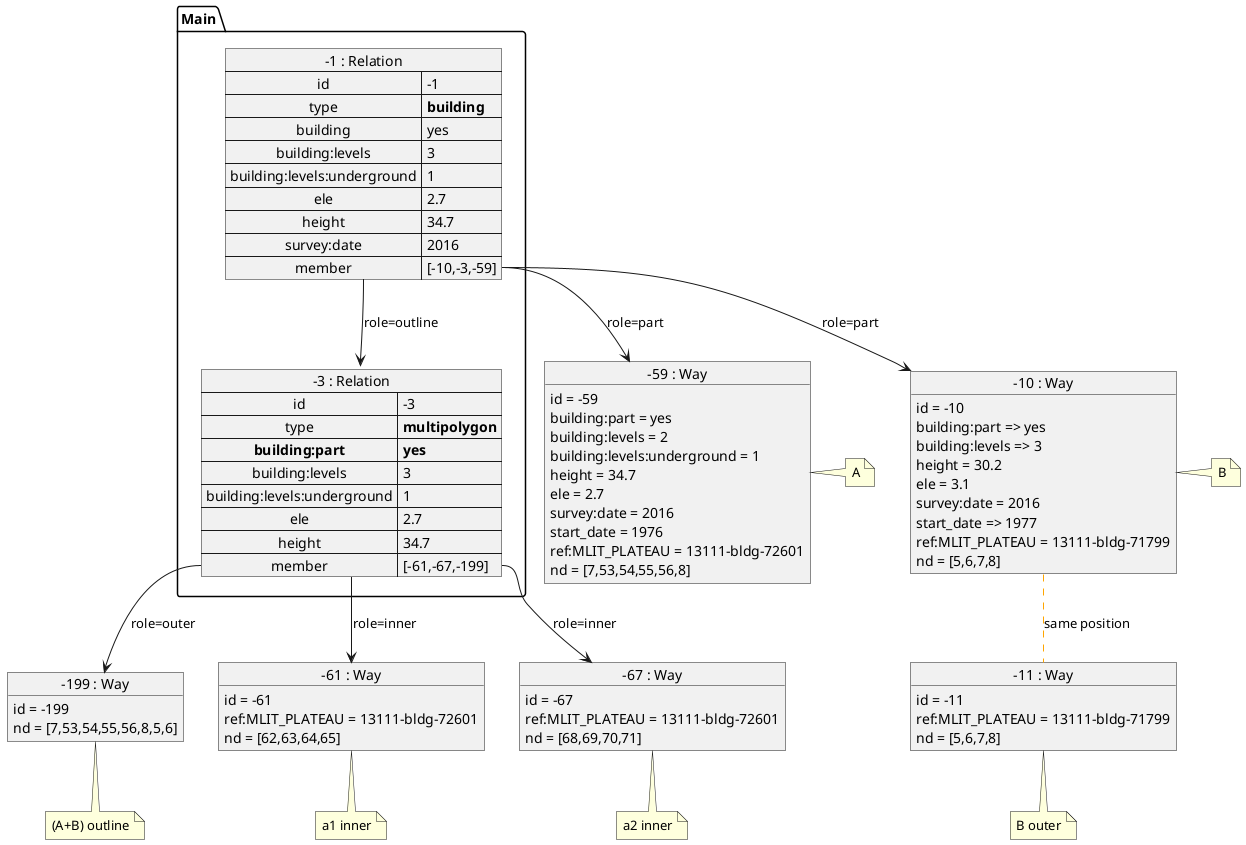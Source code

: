 @startuml
object "-59 : Way" as Way_59 {
  id = -59
  building:part = yes
  building:levels = 2
  building:levels:underground = 1
  height = 34.7
  ele = 2.7
  survey:date = 2016
  start_date = 1976
  ref:MLIT_PLATEAU = 13111-bldg-72601
  nd = [7,53,54,55,56,8]
}
note right : A

object "-199 : Way" as Way_199 {
  id = -199
  nd = [7,53,54,55,56,8,5,6]
}
note bottom : (A+B) outline

object "-61 : Way" as Way_61 {
  id = -61
  ref:MLIT_PLATEAU = 13111-bldg-72601
  nd = [62,63,64,65]
}
note bottom : a1 inner

object "-10 : Way" as Way_10 {
  id = -10
  building:part => yes
  building:levels => 3
  height = 30.2
  ele = 3.1
  survey:date = 2016
  start_date => 1977
  ref:MLIT_PLATEAU = 13111-bldg-71799
  nd = [5,6,7,8]
}
note right : B

object "-11 : Way" as Way_11 {
  id = -11
  ref:MLIT_PLATEAU = 13111-bldg-71799
  nd = [5,6,7,8]
}
note bottom : B outer

object "-67 : Way" as Way_67 {
  id = -67
  ref:MLIT_PLATEAU = 13111-bldg-72601
  nd = [68,69,70,71]
}
note bottom : a2 inner

Way_10 .[#orange]. Way_11 : same position

package Main {
  map "-3 : Relation" as Relation_3 {
    id => -3
    type => **multipolygon**
    **building:part** => **yes**
    building:levels => 3
    building:levels:underground => 1
    ele => 2.7
    height => 34.7
    member => [-61,-67,-199]
  }
  Relation_3::member --> Way_199	: role=outer
  Relation_3::member --> Way_61	: role=inner
  Relation_3::member --> Way_67	: role=inner

  map "-1 : Relation" as Relation_1 {
    id => -1
    type => **building**
    building => yes
    building:levels => 3
    building:levels:underground => 1
    ele => 2.7
    height => 34.7
    survey:date => 2016
    member => [-10,-3,-59]
  }
  Relation_1::member --> Relation_3	: role=outline
  Relation_1::member --> Way_10	: role=part
  Relation_1::member --> Way_59	: role=part
}
@enduml

